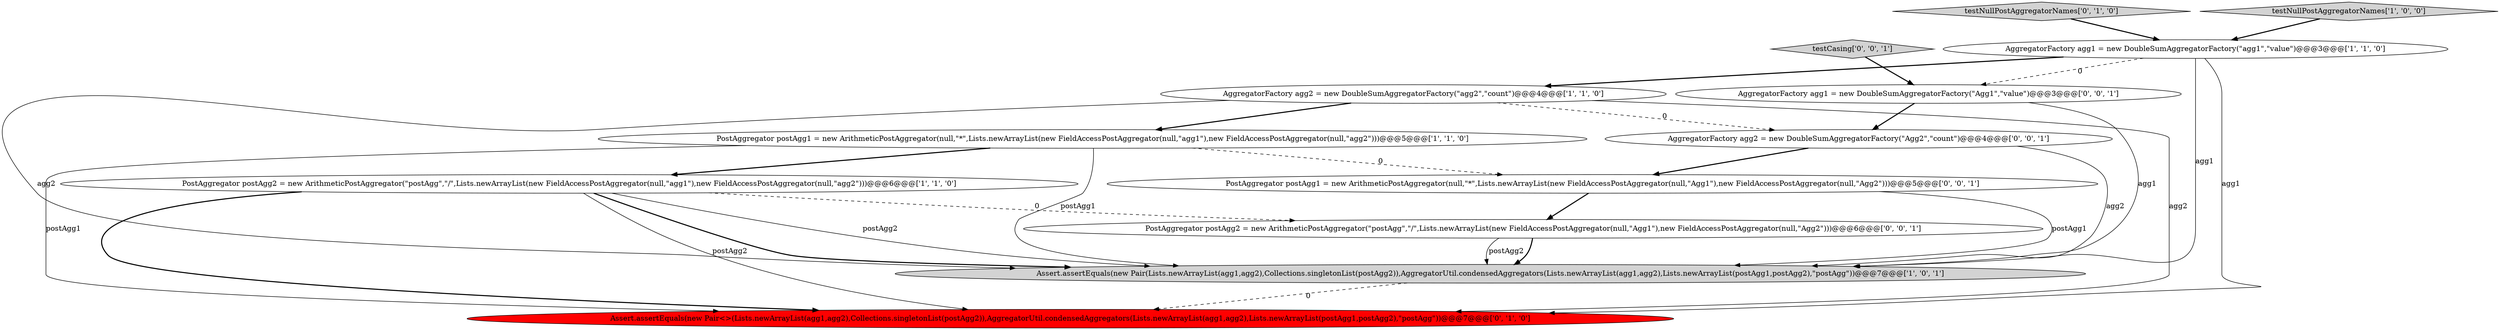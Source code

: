 digraph {
9 [style = filled, label = "PostAggregator postAgg2 = new ArithmeticPostAggregator(\"postAgg\",\"/\",Lists.newArrayList(new FieldAccessPostAggregator(null,\"Agg1\"),new FieldAccessPostAggregator(null,\"Agg2\")))@@@6@@@['0', '0', '1']", fillcolor = white, shape = ellipse image = "AAA0AAABBB3BBB"];
11 [style = filled, label = "AggregatorFactory agg1 = new DoubleSumAggregatorFactory(\"Agg1\",\"value\")@@@3@@@['0', '0', '1']", fillcolor = white, shape = ellipse image = "AAA0AAABBB3BBB"];
3 [style = filled, label = "PostAggregator postAgg2 = new ArithmeticPostAggregator(\"postAgg\",\"/\",Lists.newArrayList(new FieldAccessPostAggregator(null,\"agg1\"),new FieldAccessPostAggregator(null,\"agg2\")))@@@6@@@['1', '1', '0']", fillcolor = white, shape = ellipse image = "AAA0AAABBB1BBB"];
1 [style = filled, label = "PostAggregator postAgg1 = new ArithmeticPostAggregator(null,\"*\",Lists.newArrayList(new FieldAccessPostAggregator(null,\"agg1\"),new FieldAccessPostAggregator(null,\"agg2\")))@@@5@@@['1', '1', '0']", fillcolor = white, shape = ellipse image = "AAA0AAABBB1BBB"];
10 [style = filled, label = "AggregatorFactory agg2 = new DoubleSumAggregatorFactory(\"Agg2\",\"count\")@@@4@@@['0', '0', '1']", fillcolor = white, shape = ellipse image = "AAA0AAABBB3BBB"];
7 [style = filled, label = "testNullPostAggregatorNames['0', '1', '0']", fillcolor = lightgray, shape = diamond image = "AAA0AAABBB2BBB"];
6 [style = filled, label = "Assert.assertEquals(new Pair<>(Lists.newArrayList(agg1,agg2),Collections.singletonList(postAgg2)),AggregatorUtil.condensedAggregators(Lists.newArrayList(agg1,agg2),Lists.newArrayList(postAgg1,postAgg2),\"postAgg\"))@@@7@@@['0', '1', '0']", fillcolor = red, shape = ellipse image = "AAA1AAABBB2BBB"];
0 [style = filled, label = "Assert.assertEquals(new Pair(Lists.newArrayList(agg1,agg2),Collections.singletonList(postAgg2)),AggregatorUtil.condensedAggregators(Lists.newArrayList(agg1,agg2),Lists.newArrayList(postAgg1,postAgg2),\"postAgg\"))@@@7@@@['1', '0', '1']", fillcolor = lightgray, shape = ellipse image = "AAA0AAABBB1BBB"];
4 [style = filled, label = "AggregatorFactory agg1 = new DoubleSumAggregatorFactory(\"agg1\",\"value\")@@@3@@@['1', '1', '0']", fillcolor = white, shape = ellipse image = "AAA0AAABBB1BBB"];
8 [style = filled, label = "PostAggregator postAgg1 = new ArithmeticPostAggregator(null,\"*\",Lists.newArrayList(new FieldAccessPostAggregator(null,\"Agg1\"),new FieldAccessPostAggregator(null,\"Agg2\")))@@@5@@@['0', '0', '1']", fillcolor = white, shape = ellipse image = "AAA0AAABBB3BBB"];
5 [style = filled, label = "AggregatorFactory agg2 = new DoubleSumAggregatorFactory(\"agg2\",\"count\")@@@4@@@['1', '1', '0']", fillcolor = white, shape = ellipse image = "AAA0AAABBB1BBB"];
2 [style = filled, label = "testNullPostAggregatorNames['1', '0', '0']", fillcolor = lightgray, shape = diamond image = "AAA0AAABBB1BBB"];
12 [style = filled, label = "testCasing['0', '0', '1']", fillcolor = lightgray, shape = diamond image = "AAA0AAABBB3BBB"];
9->0 [style = bold, label=""];
8->0 [style = solid, label="postAgg1"];
0->6 [style = dashed, label="0"];
12->11 [style = bold, label=""];
1->6 [style = solid, label="postAgg1"];
1->3 [style = bold, label=""];
3->6 [style = bold, label=""];
7->4 [style = bold, label=""];
2->4 [style = bold, label=""];
5->0 [style = solid, label="agg2"];
3->0 [style = bold, label=""];
5->6 [style = solid, label="agg2"];
5->1 [style = bold, label=""];
9->0 [style = solid, label="postAgg2"];
4->0 [style = solid, label="agg1"];
10->8 [style = bold, label=""];
1->0 [style = solid, label="postAgg1"];
10->0 [style = solid, label="agg2"];
5->10 [style = dashed, label="0"];
3->9 [style = dashed, label="0"];
11->10 [style = bold, label=""];
11->0 [style = solid, label="agg1"];
3->0 [style = solid, label="postAgg2"];
4->6 [style = solid, label="agg1"];
8->9 [style = bold, label=""];
1->8 [style = dashed, label="0"];
4->11 [style = dashed, label="0"];
4->5 [style = bold, label=""];
3->6 [style = solid, label="postAgg2"];
}
